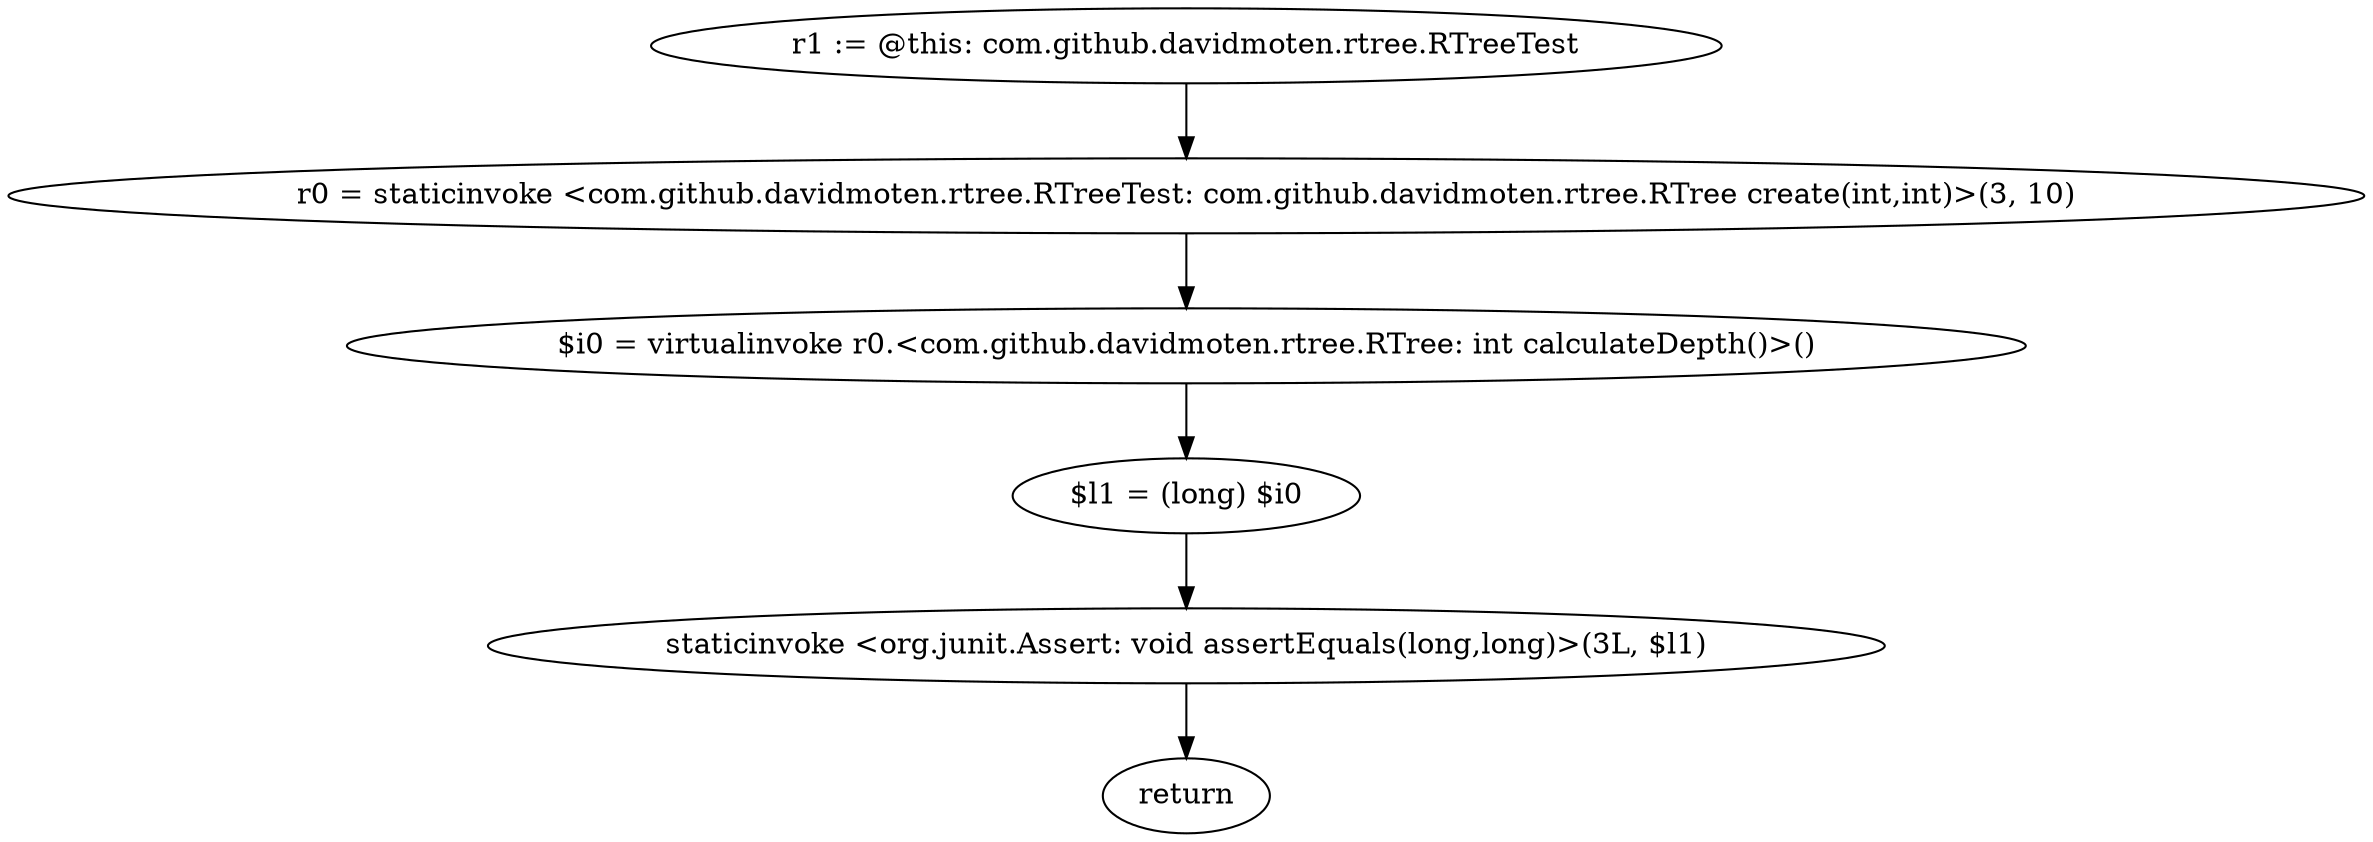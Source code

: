 digraph "unitGraph" {
    "r1 := @this: com.github.davidmoten.rtree.RTreeTest"
    "r0 = staticinvoke <com.github.davidmoten.rtree.RTreeTest: com.github.davidmoten.rtree.RTree create(int,int)>(3, 10)"
    "$i0 = virtualinvoke r0.<com.github.davidmoten.rtree.RTree: int calculateDepth()>()"
    "$l1 = (long) $i0"
    "staticinvoke <org.junit.Assert: void assertEquals(long,long)>(3L, $l1)"
    "return"
    "r1 := @this: com.github.davidmoten.rtree.RTreeTest"->"r0 = staticinvoke <com.github.davidmoten.rtree.RTreeTest: com.github.davidmoten.rtree.RTree create(int,int)>(3, 10)";
    "r0 = staticinvoke <com.github.davidmoten.rtree.RTreeTest: com.github.davidmoten.rtree.RTree create(int,int)>(3, 10)"->"$i0 = virtualinvoke r0.<com.github.davidmoten.rtree.RTree: int calculateDepth()>()";
    "$i0 = virtualinvoke r0.<com.github.davidmoten.rtree.RTree: int calculateDepth()>()"->"$l1 = (long) $i0";
    "$l1 = (long) $i0"->"staticinvoke <org.junit.Assert: void assertEquals(long,long)>(3L, $l1)";
    "staticinvoke <org.junit.Assert: void assertEquals(long,long)>(3L, $l1)"->"return";
}
